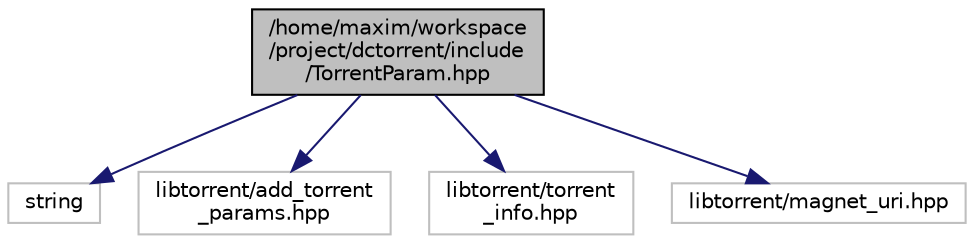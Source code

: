 digraph "/home/maxim/workspace/project/dctorrent/include/TorrentParam.hpp"
{
  edge [fontname="Helvetica",fontsize="10",labelfontname="Helvetica",labelfontsize="10"];
  node [fontname="Helvetica",fontsize="10",shape=record];
  Node229 [label="/home/maxim/workspace\l/project/dctorrent/include\l/TorrentParam.hpp",height=0.2,width=0.4,color="black", fillcolor="grey75", style="filled", fontcolor="black"];
  Node229 -> Node230 [color="midnightblue",fontsize="10",style="solid",fontname="Helvetica"];
  Node230 [label="string",height=0.2,width=0.4,color="grey75", fillcolor="white", style="filled"];
  Node229 -> Node231 [color="midnightblue",fontsize="10",style="solid",fontname="Helvetica"];
  Node231 [label="libtorrent/add_torrent\l_params.hpp",height=0.2,width=0.4,color="grey75", fillcolor="white", style="filled"];
  Node229 -> Node232 [color="midnightblue",fontsize="10",style="solid",fontname="Helvetica"];
  Node232 [label="libtorrent/torrent\l_info.hpp",height=0.2,width=0.4,color="grey75", fillcolor="white", style="filled"];
  Node229 -> Node233 [color="midnightblue",fontsize="10",style="solid",fontname="Helvetica"];
  Node233 [label="libtorrent/magnet_uri.hpp",height=0.2,width=0.4,color="grey75", fillcolor="white", style="filled"];
}
